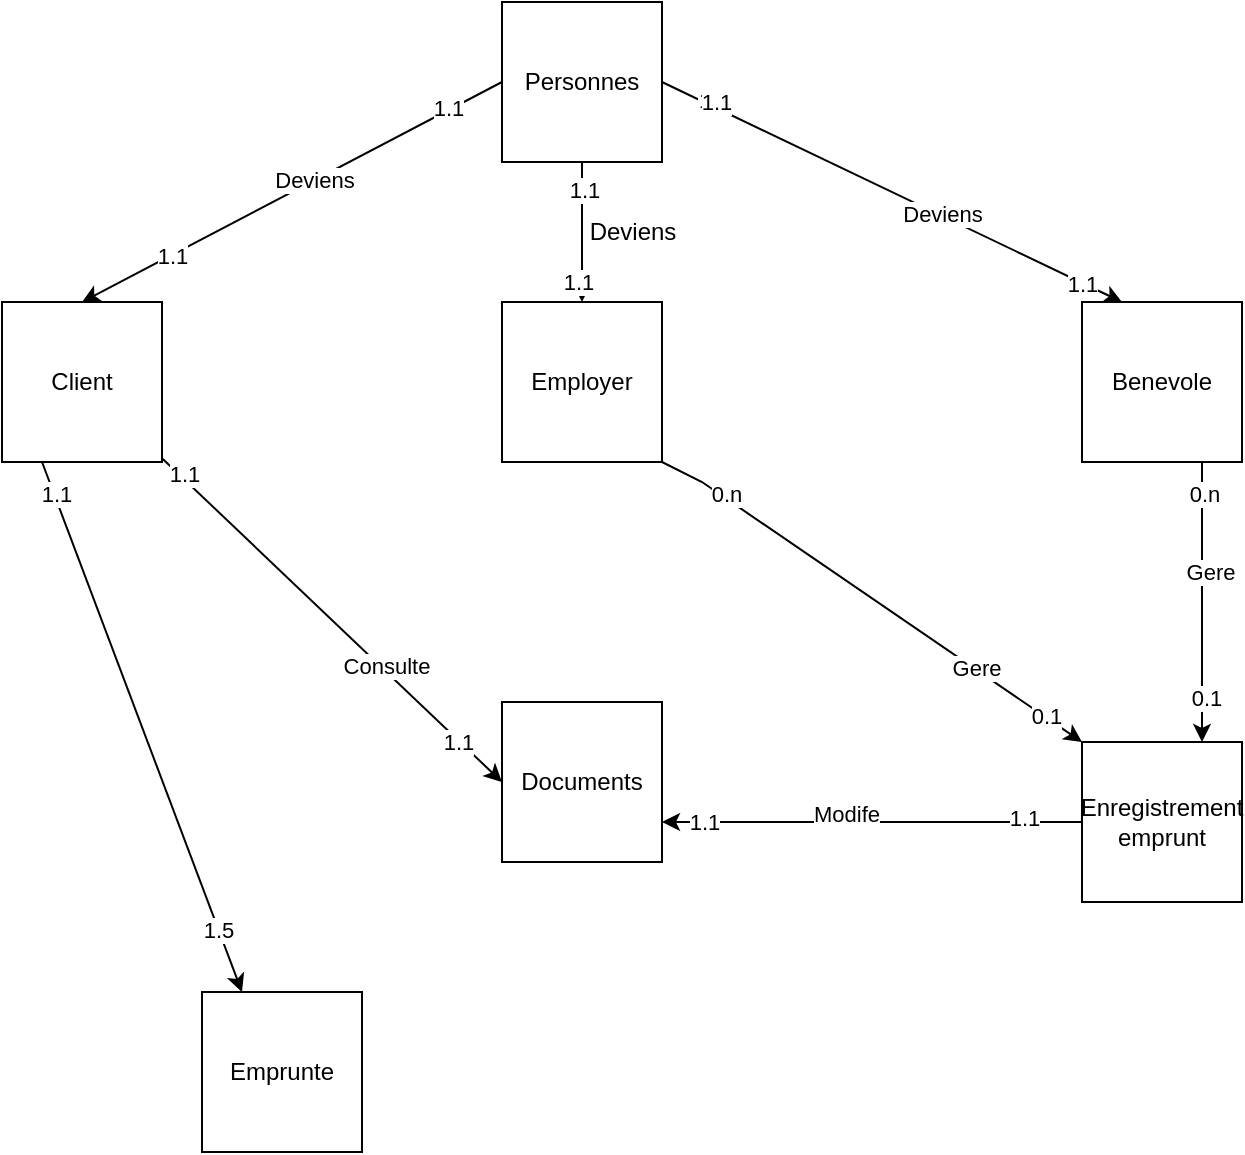 <mxfile version="20.4.1" type="device"><diagram id="3-c-RwVXx8YKXWUkMcbi" name="Page-1"><mxGraphModel dx="1422" dy="791" grid="1" gridSize="10" guides="1" tooltips="1" connect="1" arrows="1" fold="1" page="1" pageScale="1" pageWidth="827" pageHeight="1169" math="0" shadow="0"><root><mxCell id="0"/><mxCell id="1" parent="0"/><mxCell id="PtDggpVk6XLESfeRJttn-1" value="&lt;div&gt;Personnes&lt;/div&gt;" style="whiteSpace=wrap;html=1;aspect=fixed;" parent="1" vertex="1"><mxGeometry x="360" y="50" width="80" height="80" as="geometry"/></mxCell><mxCell id="PtDggpVk6XLESfeRJttn-2" value="Client" style="whiteSpace=wrap;html=1;aspect=fixed;" parent="1" vertex="1"><mxGeometry x="110" y="200" width="80" height="80" as="geometry"/></mxCell><mxCell id="PtDggpVk6XLESfeRJttn-3" value="Employer" style="whiteSpace=wrap;html=1;aspect=fixed;" parent="1" vertex="1"><mxGeometry x="360" y="200" width="80" height="80" as="geometry"/></mxCell><mxCell id="PtDggpVk6XLESfeRJttn-4" value="Benevole" style="whiteSpace=wrap;html=1;aspect=fixed;" parent="1" vertex="1"><mxGeometry x="650" y="200" width="80" height="80" as="geometry"/></mxCell><mxCell id="PtDggpVk6XLESfeRJttn-6" value="" style="endArrow=classic;html=1;rounded=0;entryX=0.25;entryY=0;entryDx=0;entryDy=0;exitX=1;exitY=0.5;exitDx=0;exitDy=0;" parent="1" source="PtDggpVk6XLESfeRJttn-1" target="PtDggpVk6XLESfeRJttn-4" edge="1"><mxGeometry width="50" height="50" relative="1" as="geometry"><mxPoint x="480" y="180" as="sourcePoint"/><mxPoint x="530" y="130" as="targetPoint"/></mxGeometry></mxCell><mxCell id="PtDggpVk6XLESfeRJttn-22" value="Deviens" style="edgeLabel;html=1;align=center;verticalAlign=middle;resizable=0;points=[];" parent="PtDggpVk6XLESfeRJttn-6" vertex="1" connectable="0"><mxGeometry x="0.214" y="1" relative="1" as="geometry"><mxPoint x="-1" as="offset"/></mxGeometry></mxCell><mxCell id="PtDggpVk6XLESfeRJttn-30" value="1" style="edgeLabel;html=1;align=center;verticalAlign=middle;resizable=0;points=[];" parent="PtDggpVk6XLESfeRJttn-6" vertex="1" connectable="0"><mxGeometry x="-0.822" y="2" relative="1" as="geometry"><mxPoint y="1" as="offset"/></mxGeometry></mxCell><mxCell id="PtDggpVk6XLESfeRJttn-31" value="1.1" style="edgeLabel;html=1;align=center;verticalAlign=middle;resizable=0;points=[];" parent="PtDggpVk6XLESfeRJttn-6" vertex="1" connectable="0"><mxGeometry x="-0.776" y="3" relative="1" as="geometry"><mxPoint as="offset"/></mxGeometry></mxCell><mxCell id="PtDggpVk6XLESfeRJttn-32" value="1.1" style="edgeLabel;html=1;align=center;verticalAlign=middle;resizable=0;points=[];" parent="PtDggpVk6XLESfeRJttn-6" vertex="1" connectable="0"><mxGeometry x="0.829" relative="1" as="geometry"><mxPoint as="offset"/></mxGeometry></mxCell><mxCell id="PtDggpVk6XLESfeRJttn-7" value="" style="endArrow=classic;html=1;rounded=0;entryX=0.5;entryY=0;entryDx=0;entryDy=0;exitX=0.5;exitY=1;exitDx=0;exitDy=0;" parent="1" source="PtDggpVk6XLESfeRJttn-1" target="PtDggpVk6XLESfeRJttn-3" edge="1"><mxGeometry width="50" height="50" relative="1" as="geometry"><mxPoint x="380" y="480" as="sourcePoint"/><mxPoint x="430" y="430" as="targetPoint"/></mxGeometry></mxCell><mxCell id="PtDggpVk6XLESfeRJttn-33" value="1.1" style="edgeLabel;html=1;align=center;verticalAlign=middle;resizable=0;points=[];" parent="PtDggpVk6XLESfeRJttn-7" vertex="1" connectable="0"><mxGeometry x="-0.61" y="1" relative="1" as="geometry"><mxPoint as="offset"/></mxGeometry></mxCell><mxCell id="PtDggpVk6XLESfeRJttn-34" value="1.1" style="edgeLabel;html=1;align=center;verticalAlign=middle;resizable=0;points=[];" parent="PtDggpVk6XLESfeRJttn-7" vertex="1" connectable="0"><mxGeometry x="0.71" y="-2" relative="1" as="geometry"><mxPoint as="offset"/></mxGeometry></mxCell><mxCell id="PtDggpVk6XLESfeRJttn-8" value="" style="endArrow=classic;html=1;rounded=0;entryX=0.5;entryY=0;entryDx=0;entryDy=0;exitX=0;exitY=0.5;exitDx=0;exitDy=0;" parent="1" source="PtDggpVk6XLESfeRJttn-1" target="PtDggpVk6XLESfeRJttn-2" edge="1"><mxGeometry width="50" height="50" relative="1" as="geometry"><mxPoint x="380" y="480" as="sourcePoint"/><mxPoint x="430" y="430" as="targetPoint"/></mxGeometry></mxCell><mxCell id="PtDggpVk6XLESfeRJttn-24" value="Deviens" style="edgeLabel;html=1;align=center;verticalAlign=middle;resizable=0;points=[];" parent="PtDggpVk6XLESfeRJttn-8" vertex="1" connectable="0"><mxGeometry x="-0.107" y="-1" relative="1" as="geometry"><mxPoint as="offset"/></mxGeometry></mxCell><mxCell id="PtDggpVk6XLESfeRJttn-35" value="1.1" style="edgeLabel;html=1;align=center;verticalAlign=middle;resizable=0;points=[];" parent="PtDggpVk6XLESfeRJttn-8" vertex="1" connectable="0"><mxGeometry x="0.579" relative="1" as="geometry"><mxPoint as="offset"/></mxGeometry></mxCell><mxCell id="PtDggpVk6XLESfeRJttn-36" value="1.1" style="edgeLabel;html=1;align=center;verticalAlign=middle;resizable=0;points=[];" parent="PtDggpVk6XLESfeRJttn-8" vertex="1" connectable="0"><mxGeometry x="-0.746" y="-1" relative="1" as="geometry"><mxPoint as="offset"/></mxGeometry></mxCell><mxCell id="PtDggpVk6XLESfeRJttn-9" value="" style="endArrow=classic;html=1;rounded=0;entryX=0;entryY=0.5;entryDx=0;entryDy=0;" parent="1" source="PtDggpVk6XLESfeRJttn-2" target="PtDggpVk6XLESfeRJttn-5" edge="1"><mxGeometry width="50" height="50" relative="1" as="geometry"><mxPoint x="380" y="480" as="sourcePoint"/><mxPoint x="430" y="430" as="targetPoint"/></mxGeometry></mxCell><mxCell id="PtDggpVk6XLESfeRJttn-26" value="Consulte" style="edgeLabel;html=1;align=center;verticalAlign=middle;resizable=0;points=[];" parent="PtDggpVk6XLESfeRJttn-9" vertex="1" connectable="0"><mxGeometry x="0.296" y="1" relative="1" as="geometry"><mxPoint x="1" as="offset"/></mxGeometry></mxCell><mxCell id="PtDggpVk6XLESfeRJttn-37" value="1.1" style="edgeLabel;html=1;align=center;verticalAlign=middle;resizable=0;points=[];" parent="PtDggpVk6XLESfeRJttn-9" vertex="1" connectable="0"><mxGeometry x="0.746" y="-1" relative="1" as="geometry"><mxPoint as="offset"/></mxGeometry></mxCell><mxCell id="PtDggpVk6XLESfeRJttn-38" value="1.1" style="edgeLabel;html=1;align=center;verticalAlign=middle;resizable=0;points=[];" parent="PtDggpVk6XLESfeRJttn-9" vertex="1" connectable="0"><mxGeometry x="-0.887" y="2" relative="1" as="geometry"><mxPoint as="offset"/></mxGeometry></mxCell><mxCell id="PtDggpVk6XLESfeRJttn-11" value="" style="endArrow=classic;html=1;rounded=0;startArrow=none;" parent="1" source="PtDggpVk6XLESfeRJttn-5" edge="1"><mxGeometry width="50" height="50" relative="1" as="geometry"><mxPoint x="380" y="480" as="sourcePoint"/><mxPoint x="430" y="430" as="targetPoint"/></mxGeometry></mxCell><mxCell id="PtDggpVk6XLESfeRJttn-5" value="Documents" style="whiteSpace=wrap;html=1;aspect=fixed;" parent="1" vertex="1"><mxGeometry x="360" y="400" width="80" height="80" as="geometry"/></mxCell><mxCell id="PtDggpVk6XLESfeRJttn-12" value="" style="endArrow=none;html=1;rounded=0;" parent="1" target="PtDggpVk6XLESfeRJttn-5" edge="1"><mxGeometry width="50" height="50" relative="1" as="geometry"><mxPoint x="380" y="480" as="sourcePoint"/><mxPoint x="430" y="430" as="targetPoint"/></mxGeometry></mxCell><mxCell id="PtDggpVk6XLESfeRJttn-16" value="Emprunte" style="whiteSpace=wrap;html=1;aspect=fixed;" parent="1" vertex="1"><mxGeometry x="210" y="545" width="80" height="80" as="geometry"/></mxCell><mxCell id="PtDggpVk6XLESfeRJttn-17" value="" style="endArrow=classic;html=1;rounded=0;exitX=0.25;exitY=1;exitDx=0;exitDy=0;entryX=0.25;entryY=0;entryDx=0;entryDy=0;" parent="1" source="PtDggpVk6XLESfeRJttn-2" target="PtDggpVk6XLESfeRJttn-16" edge="1"><mxGeometry width="50" height="50" relative="1" as="geometry"><mxPoint x="380" y="480" as="sourcePoint"/><mxPoint x="430" y="430" as="targetPoint"/></mxGeometry></mxCell><mxCell id="PtDggpVk6XLESfeRJttn-39" value="1.5" style="edgeLabel;html=1;align=center;verticalAlign=middle;resizable=0;points=[];" parent="PtDggpVk6XLESfeRJttn-17" vertex="1" connectable="0"><mxGeometry x="0.76" relative="1" as="geometry"><mxPoint as="offset"/></mxGeometry></mxCell><mxCell id="PtDggpVk6XLESfeRJttn-40" value="1.1" style="edgeLabel;html=1;align=center;verticalAlign=middle;resizable=0;points=[];" parent="PtDggpVk6XLESfeRJttn-17" vertex="1" connectable="0"><mxGeometry x="-0.881" y="1" relative="1" as="geometry"><mxPoint as="offset"/></mxGeometry></mxCell><mxCell id="PtDggpVk6XLESfeRJttn-18" value="Enregistrement emprunt" style="whiteSpace=wrap;html=1;aspect=fixed;" parent="1" vertex="1"><mxGeometry x="650" y="420" width="80" height="80" as="geometry"/></mxCell><mxCell id="PtDggpVk6XLESfeRJttn-19" value="" style="endArrow=classic;html=1;rounded=0;entryX=0;entryY=0;entryDx=0;entryDy=0;exitX=1;exitY=1;exitDx=0;exitDy=0;" parent="1" source="PtDggpVk6XLESfeRJttn-3" target="PtDggpVk6XLESfeRJttn-18" edge="1"><mxGeometry width="50" height="50" relative="1" as="geometry"><mxPoint x="380" y="480" as="sourcePoint"/><mxPoint x="430" y="430" as="targetPoint"/><Array as="points"><mxPoint x="460" y="290"/></Array></mxGeometry></mxCell><mxCell id="PtDggpVk6XLESfeRJttn-27" value="Gere" style="edgeLabel;html=1;align=center;verticalAlign=middle;resizable=0;points=[];" parent="PtDggpVk6XLESfeRJttn-19" vertex="1" connectable="0"><mxGeometry x="0.477" relative="1" as="geometry"><mxPoint x="1" as="offset"/></mxGeometry></mxCell><mxCell id="PtDggpVk6XLESfeRJttn-41" value="0.1" style="edgeLabel;html=1;align=center;verticalAlign=middle;resizable=0;points=[];" parent="PtDggpVk6XLESfeRJttn-19" vertex="1" connectable="0"><mxGeometry x="0.822" y="1" relative="1" as="geometry"><mxPoint as="offset"/></mxGeometry></mxCell><mxCell id="PtDggpVk6XLESfeRJttn-42" value="0.n" style="edgeLabel;html=1;align=center;verticalAlign=middle;resizable=0;points=[];" parent="PtDggpVk6XLESfeRJttn-19" vertex="1" connectable="0"><mxGeometry x="-0.72" y="2" relative="1" as="geometry"><mxPoint as="offset"/></mxGeometry></mxCell><mxCell id="PtDggpVk6XLESfeRJttn-20" value="" style="endArrow=classic;html=1;rounded=0;entryX=0.75;entryY=0;entryDx=0;entryDy=0;exitX=0.75;exitY=1;exitDx=0;exitDy=0;" parent="1" source="PtDggpVk6XLESfeRJttn-4" target="PtDggpVk6XLESfeRJttn-18" edge="1"><mxGeometry width="50" height="50" relative="1" as="geometry"><mxPoint x="380" y="480" as="sourcePoint"/><mxPoint x="430" y="430" as="targetPoint"/></mxGeometry></mxCell><mxCell id="PtDggpVk6XLESfeRJttn-28" value="Gere" style="edgeLabel;html=1;align=center;verticalAlign=middle;resizable=0;points=[];" parent="PtDggpVk6XLESfeRJttn-20" vertex="1" connectable="0"><mxGeometry x="-0.216" y="4" relative="1" as="geometry"><mxPoint as="offset"/></mxGeometry></mxCell><mxCell id="PtDggpVk6XLESfeRJttn-43" value="0.1" style="edgeLabel;html=1;align=center;verticalAlign=middle;resizable=0;points=[];" parent="PtDggpVk6XLESfeRJttn-20" vertex="1" connectable="0"><mxGeometry x="0.688" y="2" relative="1" as="geometry"><mxPoint as="offset"/></mxGeometry></mxCell><mxCell id="PtDggpVk6XLESfeRJttn-44" value="0.n" style="edgeLabel;html=1;align=center;verticalAlign=middle;resizable=0;points=[];" parent="PtDggpVk6XLESfeRJttn-20" vertex="1" connectable="0"><mxGeometry x="-0.78" y="1" relative="1" as="geometry"><mxPoint as="offset"/></mxGeometry></mxCell><mxCell id="PtDggpVk6XLESfeRJttn-21" value="" style="endArrow=classic;html=1;rounded=0;entryX=1;entryY=0.75;entryDx=0;entryDy=0;" parent="1" source="PtDggpVk6XLESfeRJttn-18" target="PtDggpVk6XLESfeRJttn-5" edge="1"><mxGeometry width="50" height="50" relative="1" as="geometry"><mxPoint x="380" y="480" as="sourcePoint"/><mxPoint x="430" y="430" as="targetPoint"/></mxGeometry></mxCell><mxCell id="PtDggpVk6XLESfeRJttn-29" value="Modife" style="edgeLabel;html=1;align=center;verticalAlign=middle;resizable=0;points=[];" parent="PtDggpVk6XLESfeRJttn-21" vertex="1" connectable="0"><mxGeometry x="0.138" y="-4" relative="1" as="geometry"><mxPoint x="1" as="offset"/></mxGeometry></mxCell><mxCell id="PtDggpVk6XLESfeRJttn-45" value="1.1" style="edgeLabel;html=1;align=center;verticalAlign=middle;resizable=0;points=[];" parent="PtDggpVk6XLESfeRJttn-21" vertex="1" connectable="0"><mxGeometry x="-0.725" y="-2" relative="1" as="geometry"><mxPoint as="offset"/></mxGeometry></mxCell><mxCell id="PtDggpVk6XLESfeRJttn-46" value="1.1" style="edgeLabel;html=1;align=center;verticalAlign=middle;resizable=0;points=[];" parent="PtDggpVk6XLESfeRJttn-21" vertex="1" connectable="0"><mxGeometry x="0.799" relative="1" as="geometry"><mxPoint as="offset"/></mxGeometry></mxCell><mxCell id="PtDggpVk6XLESfeRJttn-23" value="Deviens" style="text;html=1;align=center;verticalAlign=middle;resizable=0;points=[];autosize=1;strokeColor=none;fillColor=none;" parent="1" vertex="1"><mxGeometry x="390" y="150" width="70" height="30" as="geometry"/></mxCell></root></mxGraphModel></diagram></mxfile>